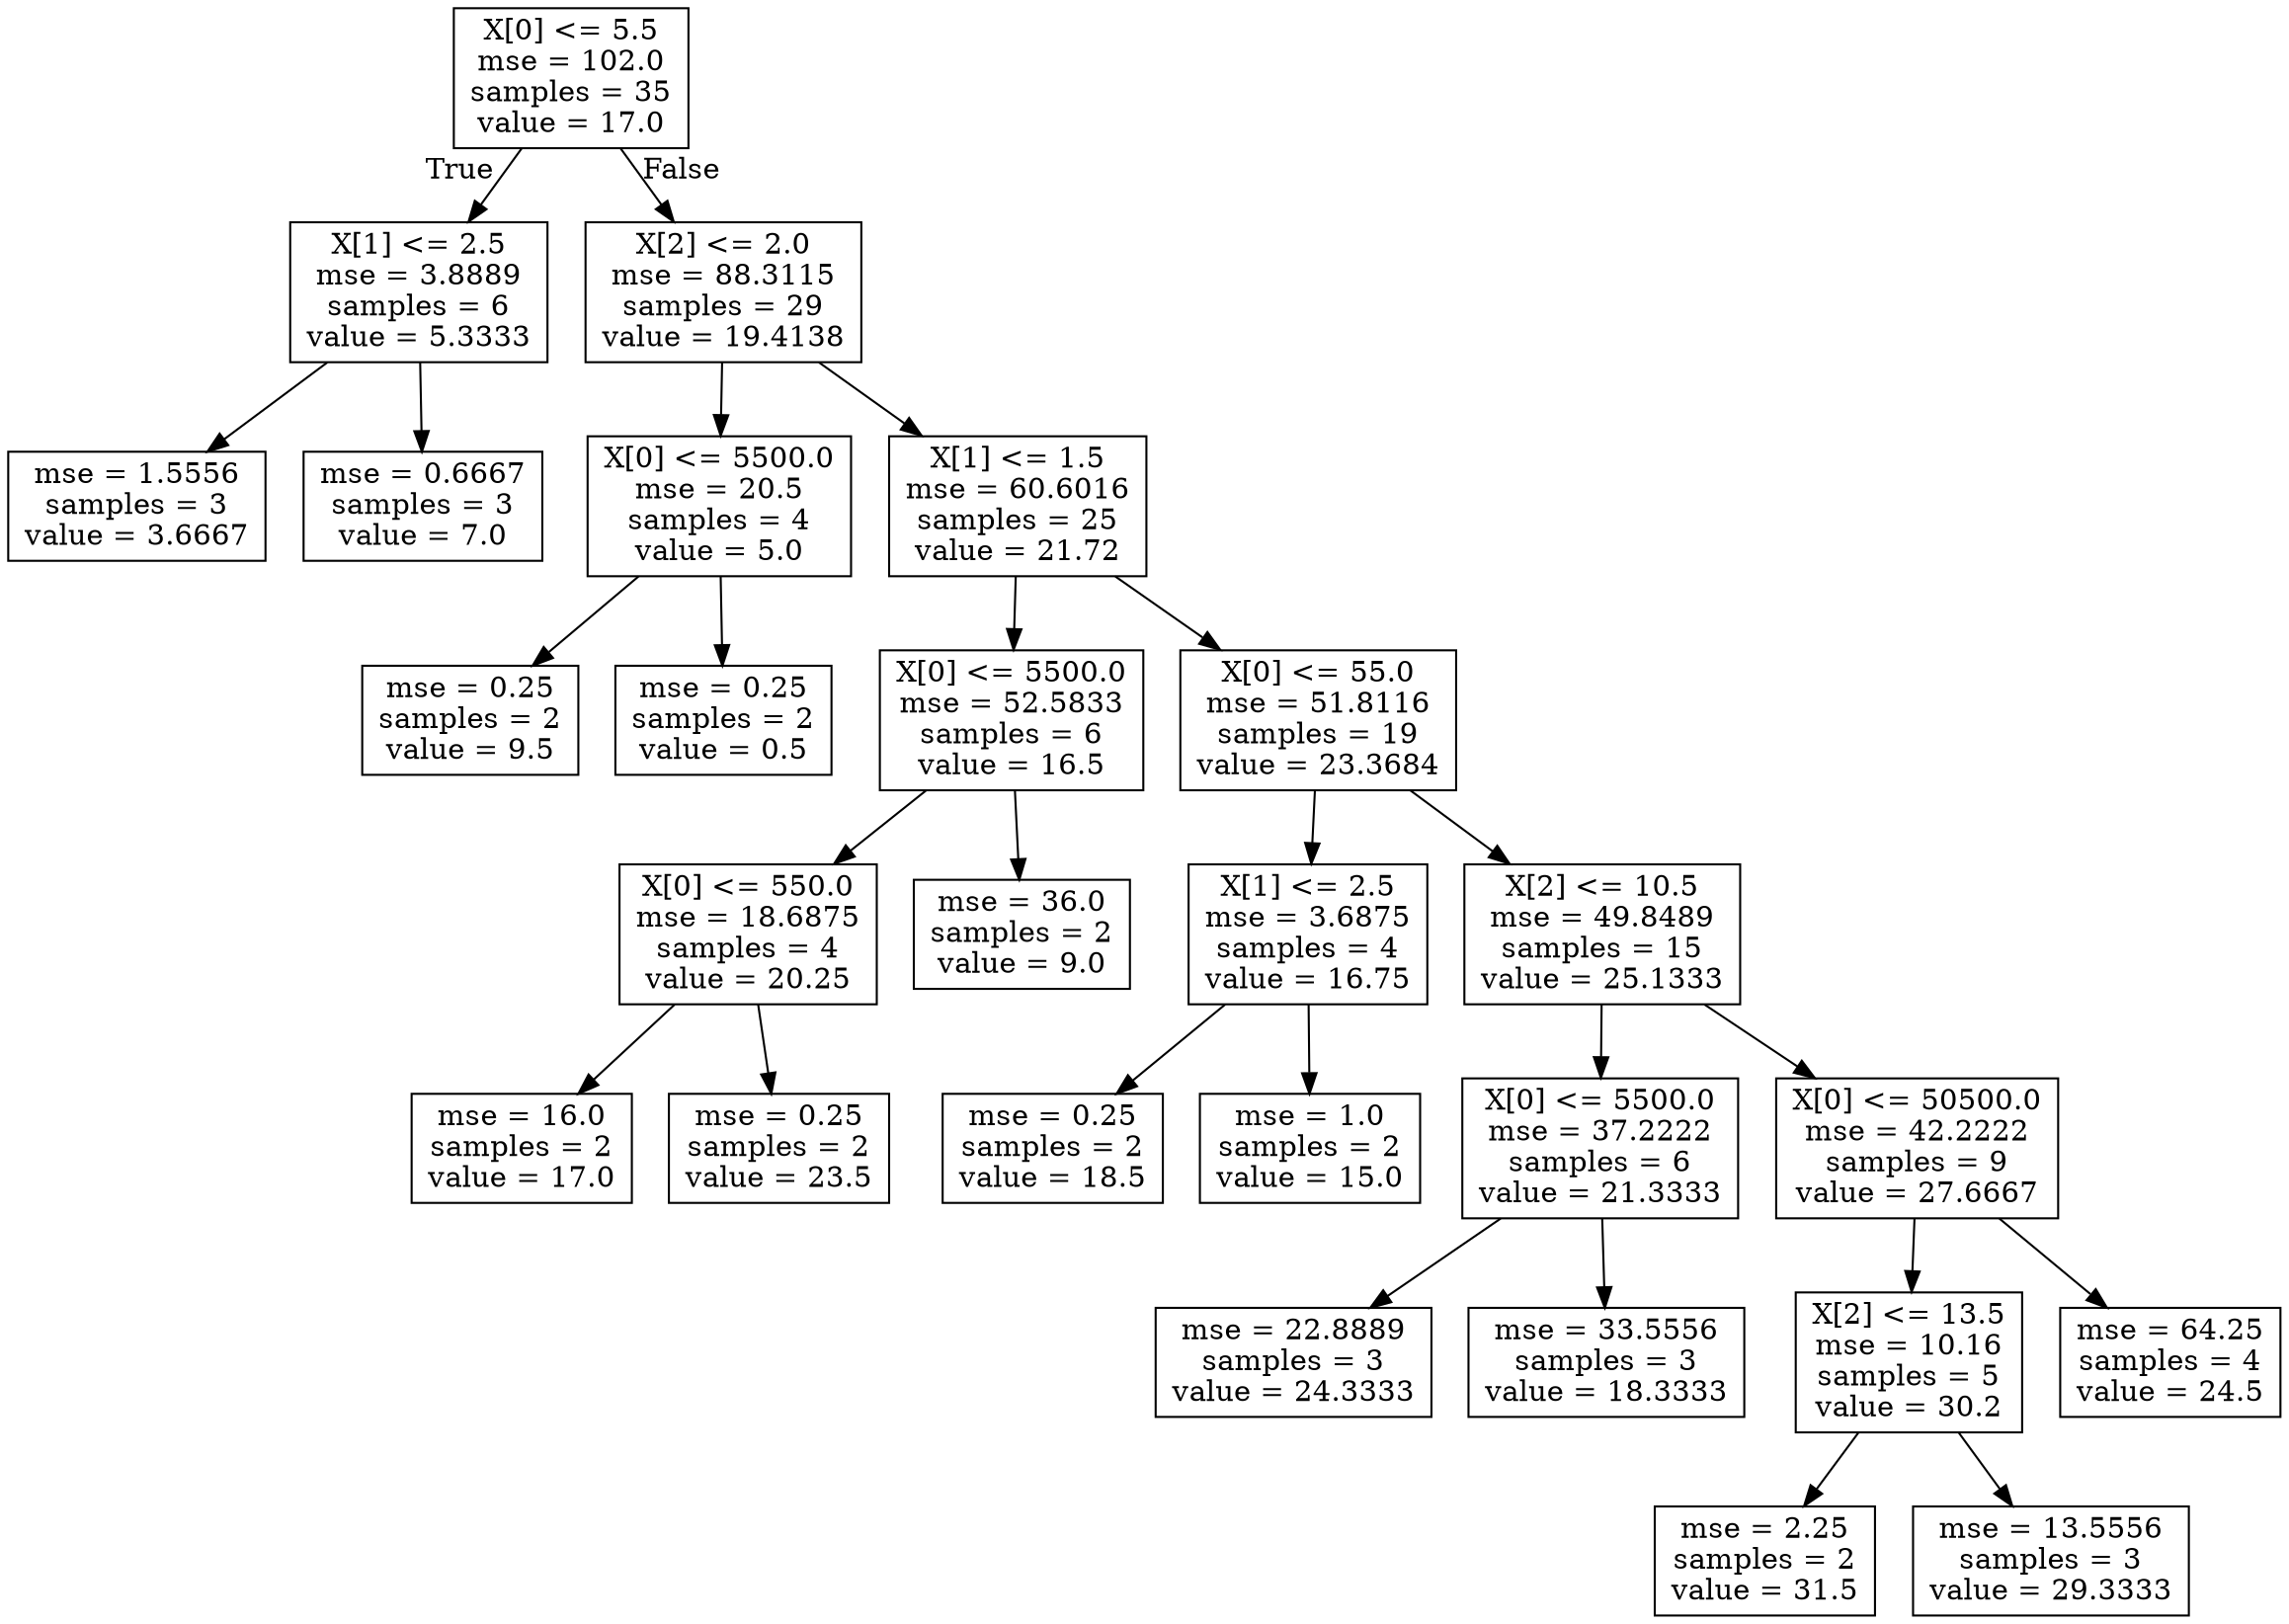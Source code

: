 digraph Tree {
node [shape=box] ;
0 [label="X[0] <= 5.5\nmse = 102.0\nsamples = 35\nvalue = 17.0"] ;
1 [label="X[1] <= 2.5\nmse = 3.8889\nsamples = 6\nvalue = 5.3333"] ;
0 -> 1 [labeldistance=2.5, labelangle=45, headlabel="True"] ;
2 [label="mse = 1.5556\nsamples = 3\nvalue = 3.6667"] ;
1 -> 2 ;
3 [label="mse = 0.6667\nsamples = 3\nvalue = 7.0"] ;
1 -> 3 ;
4 [label="X[2] <= 2.0\nmse = 88.3115\nsamples = 29\nvalue = 19.4138"] ;
0 -> 4 [labeldistance=2.5, labelangle=-45, headlabel="False"] ;
5 [label="X[0] <= 5500.0\nmse = 20.5\nsamples = 4\nvalue = 5.0"] ;
4 -> 5 ;
6 [label="mse = 0.25\nsamples = 2\nvalue = 9.5"] ;
5 -> 6 ;
7 [label="mse = 0.25\nsamples = 2\nvalue = 0.5"] ;
5 -> 7 ;
8 [label="X[1] <= 1.5\nmse = 60.6016\nsamples = 25\nvalue = 21.72"] ;
4 -> 8 ;
9 [label="X[0] <= 5500.0\nmse = 52.5833\nsamples = 6\nvalue = 16.5"] ;
8 -> 9 ;
10 [label="X[0] <= 550.0\nmse = 18.6875\nsamples = 4\nvalue = 20.25"] ;
9 -> 10 ;
11 [label="mse = 16.0\nsamples = 2\nvalue = 17.0"] ;
10 -> 11 ;
12 [label="mse = 0.25\nsamples = 2\nvalue = 23.5"] ;
10 -> 12 ;
13 [label="mse = 36.0\nsamples = 2\nvalue = 9.0"] ;
9 -> 13 ;
14 [label="X[0] <= 55.0\nmse = 51.8116\nsamples = 19\nvalue = 23.3684"] ;
8 -> 14 ;
15 [label="X[1] <= 2.5\nmse = 3.6875\nsamples = 4\nvalue = 16.75"] ;
14 -> 15 ;
16 [label="mse = 0.25\nsamples = 2\nvalue = 18.5"] ;
15 -> 16 ;
17 [label="mse = 1.0\nsamples = 2\nvalue = 15.0"] ;
15 -> 17 ;
18 [label="X[2] <= 10.5\nmse = 49.8489\nsamples = 15\nvalue = 25.1333"] ;
14 -> 18 ;
19 [label="X[0] <= 5500.0\nmse = 37.2222\nsamples = 6\nvalue = 21.3333"] ;
18 -> 19 ;
20 [label="mse = 22.8889\nsamples = 3\nvalue = 24.3333"] ;
19 -> 20 ;
21 [label="mse = 33.5556\nsamples = 3\nvalue = 18.3333"] ;
19 -> 21 ;
22 [label="X[0] <= 50500.0\nmse = 42.2222\nsamples = 9\nvalue = 27.6667"] ;
18 -> 22 ;
23 [label="X[2] <= 13.5\nmse = 10.16\nsamples = 5\nvalue = 30.2"] ;
22 -> 23 ;
24 [label="mse = 2.25\nsamples = 2\nvalue = 31.5"] ;
23 -> 24 ;
25 [label="mse = 13.5556\nsamples = 3\nvalue = 29.3333"] ;
23 -> 25 ;
26 [label="mse = 64.25\nsamples = 4\nvalue = 24.5"] ;
22 -> 26 ;
}